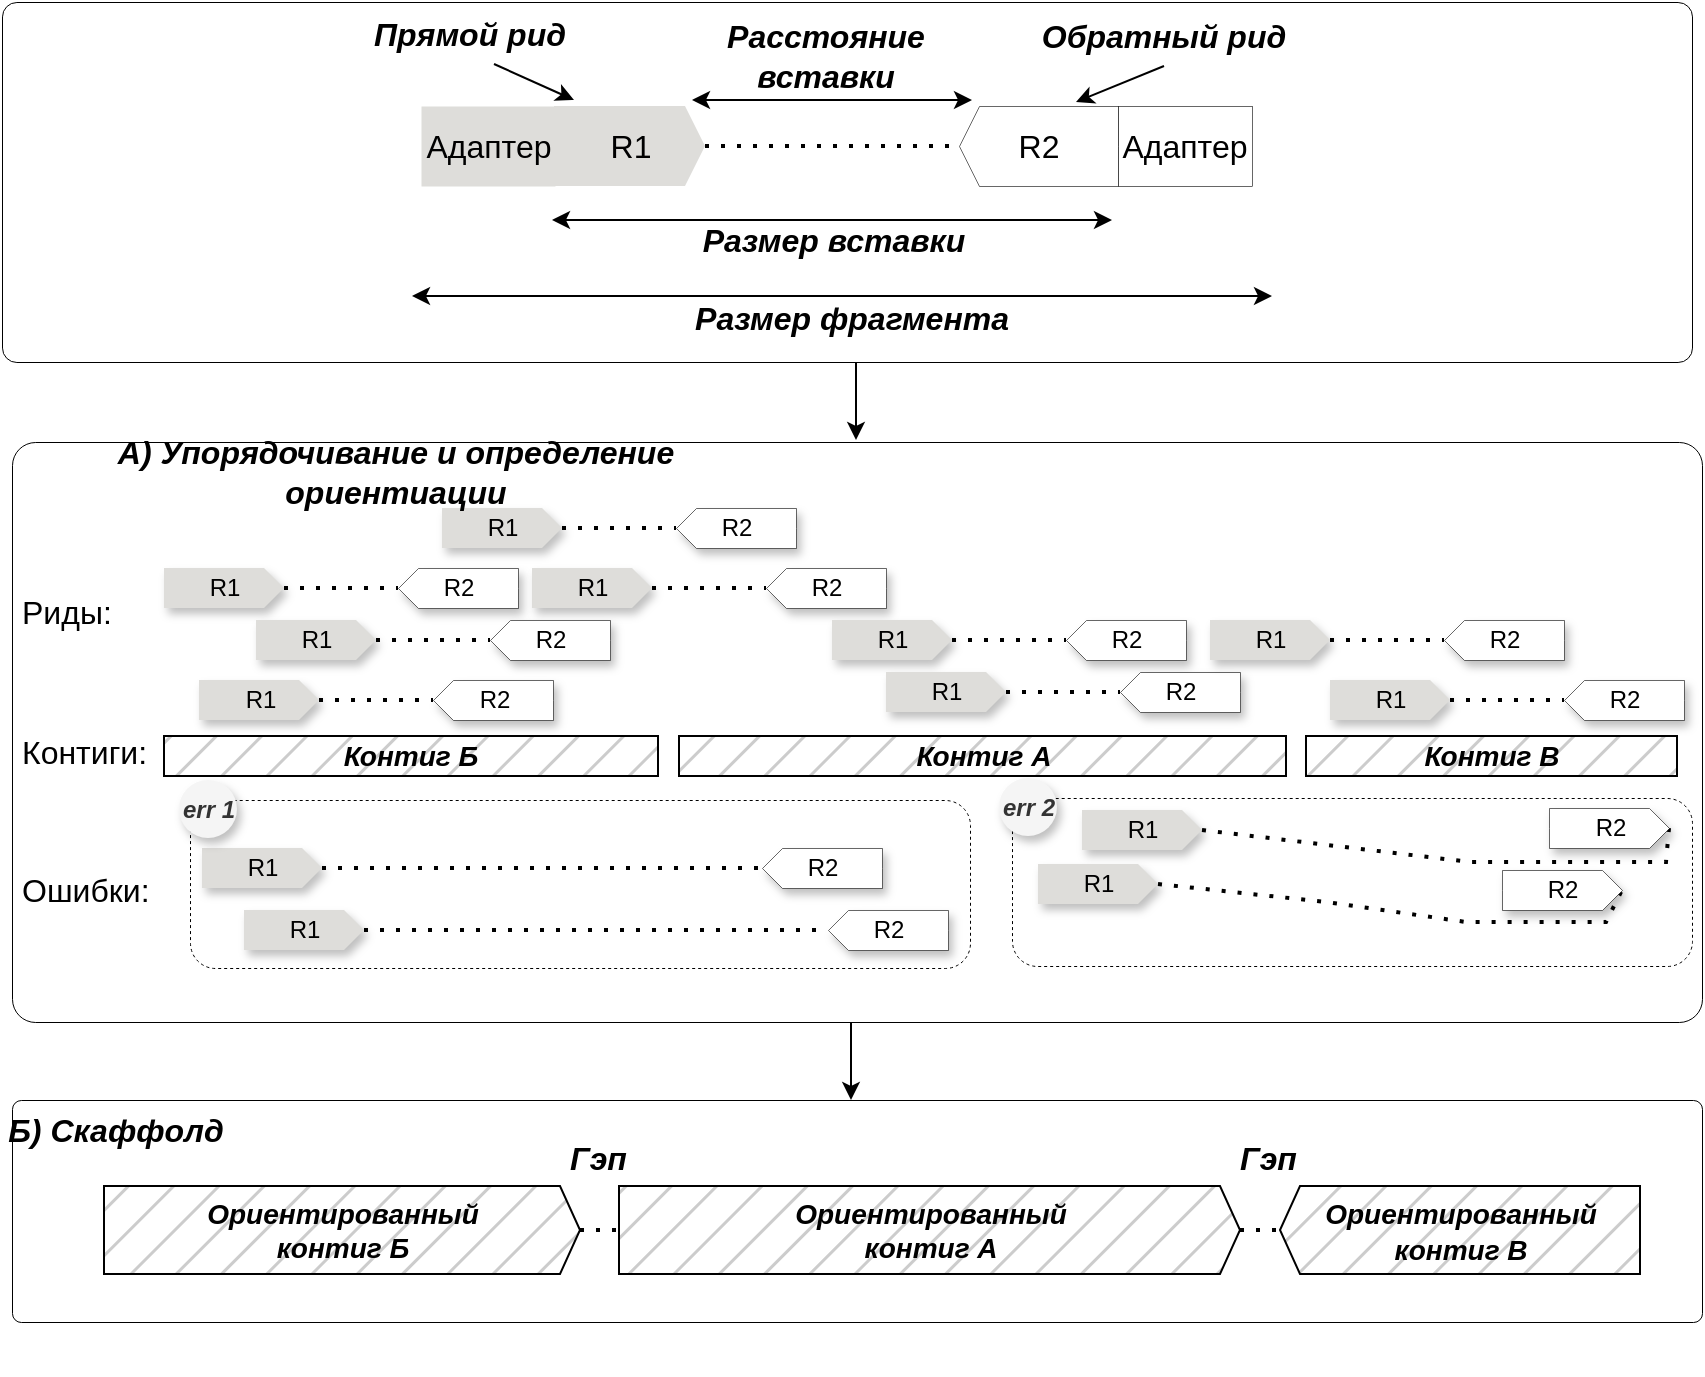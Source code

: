 <mxfile version="24.3.1" type="github">
  <diagram name="Page-1" id="klki8HAMNRLUYUzqoXMR">
    <mxGraphModel dx="2284" dy="759" grid="1" gridSize="10" guides="1" tooltips="1" connect="1" arrows="1" fold="1" page="1" pageScale="1" pageWidth="850" pageHeight="1100" math="0" shadow="0">
      <root>
        <mxCell id="0" />
        <mxCell id="1" parent="0" />
        <mxCell id="mCn4RHrA8flqjWo2P5Nm-230" value="" style="rounded=1;whiteSpace=wrap;html=1;fillColor=none;strokeWidth=0.5;arcSize=4;movable=0;resizable=0;rotatable=0;deletable=0;editable=0;locked=1;connectable=0;" vertex="1" parent="1">
          <mxGeometry x="-2" y="180" width="845" height="180" as="geometry" />
        </mxCell>
        <mxCell id="mCn4RHrA8flqjWo2P5Nm-262" value="&lt;font style=&quot;font-size: 16px;&quot;&gt;Адаптер&lt;/font&gt;" style="rounded=0;whiteSpace=wrap;html=1;strokeWidth=0.3;shadow=0;fillStyle=hatch;fillColor=none;" vertex="1" parent="1">
          <mxGeometry x="556" y="232" width="67" height="40" as="geometry" />
        </mxCell>
        <mxCell id="mCn4RHrA8flqjWo2P5Nm-232" value="" style="rounded=1;whiteSpace=wrap;html=1;fillColor=none;strokeWidth=0.5;arcSize=4;" vertex="1" parent="1">
          <mxGeometry x="3" y="729" width="845" height="111" as="geometry" />
        </mxCell>
        <mxCell id="mCn4RHrA8flqjWo2P5Nm-231" value="" style="rounded=1;whiteSpace=wrap;html=1;fillColor=none;strokeWidth=0.5;arcSize=4;" vertex="1" parent="1">
          <mxGeometry x="3" y="400" width="845" height="290" as="geometry" />
        </mxCell>
        <mxCell id="mCn4RHrA8flqjWo2P5Nm-222" value="" style="rounded=1;whiteSpace=wrap;html=1;fillColor=none;strokeWidth=0.5;dashed=1;" vertex="1" parent="1">
          <mxGeometry x="503" y="578" width="340" height="84" as="geometry" />
        </mxCell>
        <mxCell id="mCn4RHrA8flqjWo2P5Nm-53" value="&lt;font style=&quot;font-size: 16px;&quot;&gt;R1&lt;/font&gt;" style="html=1;shadow=0;dashed=0;align=center;verticalAlign=middle;shape=mxgraph.arrows2.arrow;dy=0;dx=10;notch=0;fillColor=#deddda;strokeColor=none;" vertex="1" parent="1">
          <mxGeometry x="274" y="232" width="75.5" height="40" as="geometry" />
        </mxCell>
        <mxCell id="mCn4RHrA8flqjWo2P5Nm-54" value="" style="endArrow=none;dashed=1;html=1;dashPattern=1 3;strokeWidth=2;rounded=0;exitX=1;exitY=0.5;exitDx=0;exitDy=0;exitPerimeter=0;entryX=1;entryY=0.5;entryDx=0;entryDy=0;entryPerimeter=0;" edge="1" parent="1" source="mCn4RHrA8flqjWo2P5Nm-53" target="mCn4RHrA8flqjWo2P5Nm-55">
          <mxGeometry width="50" height="50" relative="1" as="geometry">
            <mxPoint x="538.5" y="301" as="sourcePoint" />
            <mxPoint x="628.5" y="271" as="targetPoint" />
          </mxGeometry>
        </mxCell>
        <mxCell id="mCn4RHrA8flqjWo2P5Nm-55" value="&lt;font style=&quot;font-size: 16px;&quot;&gt;R2&lt;/font&gt;" style="html=1;shadow=0;dashed=0;align=center;verticalAlign=middle;shape=mxgraph.arrows2.arrow;dy=0;dx=10;notch=0;rotation=0;direction=west;strokeColor=default;strokeWidth=0.3;" vertex="1" parent="1">
          <mxGeometry x="476.5" y="232" width="79.5" height="40" as="geometry" />
        </mxCell>
        <mxCell id="mCn4RHrA8flqjWo2P5Nm-133" value="&lt;font style=&quot;font-size: 14px;&quot;&gt;&lt;i&gt;&lt;b&gt;Контиг &lt;/b&gt;&lt;/i&gt;&lt;i&gt;&lt;b&gt;Б&lt;/b&gt;&lt;/i&gt;&lt;/font&gt;" style="rounded=0;whiteSpace=wrap;html=1;strokeColor=default;gradientColor=none;gradientDirection=north;fillStyle=hatch;fillColor=#CCCCCC;" vertex="1" parent="1">
          <mxGeometry x="79" y="547" width="247" height="20" as="geometry" />
        </mxCell>
        <mxCell id="mCn4RHrA8flqjWo2P5Nm-134" value="&lt;font size=&quot;1&quot;&gt;&lt;i&gt;&lt;b style=&quot;font-size: 14px;&quot;&gt;Контиг&amp;nbsp;В&lt;/b&gt;&lt;/i&gt;&lt;/font&gt;" style="rounded=0;whiteSpace=wrap;html=1;strokeColor=default;gradientColor=none;gradientDirection=north;fillStyle=hatch;fillColor=#CCCCCC;" vertex="1" parent="1">
          <mxGeometry x="650" y="547" width="185.5" height="20" as="geometry" />
        </mxCell>
        <mxCell id="mCn4RHrA8flqjWo2P5Nm-135" value="&lt;font size=&quot;1&quot;&gt;&lt;i&gt;&lt;b style=&quot;font-size: 14px;&quot;&gt;Контиг A&lt;/b&gt;&lt;/i&gt;&lt;/font&gt;" style="rounded=0;whiteSpace=wrap;html=1;strokeColor=default;gradientColor=none;gradientDirection=north;fillStyle=hatch;fillColor=#CCCCCC;" vertex="1" parent="1">
          <mxGeometry x="336.5" y="547" width="303.5" height="20" as="geometry" />
        </mxCell>
        <mxCell id="mCn4RHrA8flqjWo2P5Nm-137" value="R1" style="html=1;shadow=1;dashed=0;align=center;verticalAlign=middle;shape=mxgraph.arrows2.arrow;dy=0;dx=10;notch=0;fillColor=#deddda;strokeColor=none;" vertex="1" parent="1">
          <mxGeometry x="263" y="463" width="60" height="20" as="geometry" />
        </mxCell>
        <mxCell id="mCn4RHrA8flqjWo2P5Nm-138" value="" style="endArrow=none;dashed=1;html=1;dashPattern=1 3;strokeWidth=2;rounded=0;exitX=1;exitY=0.5;exitDx=0;exitDy=0;exitPerimeter=0;entryX=1;entryY=0.5;entryDx=0;entryDy=0;entryPerimeter=0;" edge="1" parent="1" source="mCn4RHrA8flqjWo2P5Nm-137" target="mCn4RHrA8flqjWo2P5Nm-139">
          <mxGeometry width="50" height="50" relative="1" as="geometry">
            <mxPoint x="493" y="503" as="sourcePoint" />
            <mxPoint x="583" y="473" as="targetPoint" />
          </mxGeometry>
        </mxCell>
        <mxCell id="mCn4RHrA8flqjWo2P5Nm-139" value="R2" style="html=1;shadow=1;dashed=0;align=center;verticalAlign=middle;shape=mxgraph.arrows2.arrow;dy=0;dx=10;notch=0;rotation=0;direction=west;strokeColor=default;strokeWidth=0.3;" vertex="1" parent="1">
          <mxGeometry x="380" y="463" width="60" height="20" as="geometry" />
        </mxCell>
        <mxCell id="mCn4RHrA8flqjWo2P5Nm-143" value="R1" style="html=1;shadow=1;dashed=0;align=center;verticalAlign=middle;shape=mxgraph.arrows2.arrow;dy=0;dx=10;notch=0;fillColor=#deddda;strokeColor=none;" vertex="1" parent="1">
          <mxGeometry x="79" y="463" width="60" height="20" as="geometry" />
        </mxCell>
        <mxCell id="mCn4RHrA8flqjWo2P5Nm-144" value="" style="endArrow=none;dashed=1;html=1;dashPattern=1 3;strokeWidth=2;rounded=0;exitX=1;exitY=0.5;exitDx=0;exitDy=0;exitPerimeter=0;entryX=1;entryY=0.5;entryDx=0;entryDy=0;entryPerimeter=0;" edge="1" parent="1" source="mCn4RHrA8flqjWo2P5Nm-143" target="mCn4RHrA8flqjWo2P5Nm-145">
          <mxGeometry width="50" height="50" relative="1" as="geometry">
            <mxPoint x="309" y="503" as="sourcePoint" />
            <mxPoint x="399" y="473" as="targetPoint" />
          </mxGeometry>
        </mxCell>
        <mxCell id="mCn4RHrA8flqjWo2P5Nm-145" value="R2" style="html=1;shadow=1;dashed=0;align=center;verticalAlign=middle;shape=mxgraph.arrows2.arrow;dy=0;dx=10;notch=0;rotation=0;direction=west;strokeColor=default;strokeWidth=0.3;" vertex="1" parent="1">
          <mxGeometry x="196" y="463" width="60" height="20" as="geometry" />
        </mxCell>
        <mxCell id="mCn4RHrA8flqjWo2P5Nm-146" value="R1" style="html=1;shadow=1;dashed=0;align=center;verticalAlign=middle;shape=mxgraph.arrows2.arrow;dy=0;dx=10;notch=0;fillColor=#deddda;strokeColor=none;" vertex="1" parent="1">
          <mxGeometry x="125" y="489" width="60" height="20" as="geometry" />
        </mxCell>
        <mxCell id="mCn4RHrA8flqjWo2P5Nm-147" value="" style="endArrow=none;dashed=1;html=1;dashPattern=1 3;strokeWidth=2;rounded=0;exitX=1;exitY=0.5;exitDx=0;exitDy=0;exitPerimeter=0;entryX=1;entryY=0.5;entryDx=0;entryDy=0;entryPerimeter=0;" edge="1" parent="1" source="mCn4RHrA8flqjWo2P5Nm-146" target="mCn4RHrA8flqjWo2P5Nm-148">
          <mxGeometry width="50" height="50" relative="1" as="geometry">
            <mxPoint x="355" y="529" as="sourcePoint" />
            <mxPoint x="445" y="499" as="targetPoint" />
          </mxGeometry>
        </mxCell>
        <mxCell id="mCn4RHrA8flqjWo2P5Nm-148" value="R2" style="html=1;shadow=1;dashed=0;align=center;verticalAlign=middle;shape=mxgraph.arrows2.arrow;dy=0;dx=10;notch=0;rotation=0;direction=west;strokeColor=default;strokeWidth=0.3;" vertex="1" parent="1">
          <mxGeometry x="242" y="489" width="60" height="20" as="geometry" />
        </mxCell>
        <mxCell id="mCn4RHrA8flqjWo2P5Nm-149" value="R1" style="html=1;shadow=1;dashed=0;align=center;verticalAlign=middle;shape=mxgraph.arrows2.arrow;dy=0;dx=10;notch=0;fillColor=#deddda;strokeColor=none;" vertex="1" parent="1">
          <mxGeometry x="96.5" y="519" width="60" height="20" as="geometry" />
        </mxCell>
        <mxCell id="mCn4RHrA8flqjWo2P5Nm-150" value="" style="endArrow=none;dashed=1;html=1;dashPattern=1 3;strokeWidth=2;rounded=0;exitX=1;exitY=0.5;exitDx=0;exitDy=0;exitPerimeter=0;entryX=1;entryY=0.5;entryDx=0;entryDy=0;entryPerimeter=0;" edge="1" parent="1" source="mCn4RHrA8flqjWo2P5Nm-149" target="mCn4RHrA8flqjWo2P5Nm-151">
          <mxGeometry width="50" height="50" relative="1" as="geometry">
            <mxPoint x="326.5" y="559" as="sourcePoint" />
            <mxPoint x="416.5" y="529" as="targetPoint" />
          </mxGeometry>
        </mxCell>
        <mxCell id="mCn4RHrA8flqjWo2P5Nm-151" value="R2" style="html=1;shadow=1;dashed=0;align=center;verticalAlign=middle;shape=mxgraph.arrows2.arrow;dy=0;dx=10;notch=0;rotation=0;direction=west;strokeColor=default;strokeWidth=0.3;" vertex="1" parent="1">
          <mxGeometry x="213.5" y="519" width="60" height="20" as="geometry" />
        </mxCell>
        <mxCell id="mCn4RHrA8flqjWo2P5Nm-152" value="R1" style="html=1;shadow=1;dashed=0;align=center;verticalAlign=middle;shape=mxgraph.arrows2.arrow;dy=0;dx=10;notch=0;fillColor=#deddda;strokeColor=none;" vertex="1" parent="1">
          <mxGeometry x="98" y="603" width="60" height="20" as="geometry" />
        </mxCell>
        <mxCell id="mCn4RHrA8flqjWo2P5Nm-153" value="" style="endArrow=none;dashed=1;html=1;dashPattern=1 3;strokeWidth=2;rounded=0;exitX=1;exitY=0.5;exitDx=0;exitDy=0;exitPerimeter=0;entryX=1;entryY=0.5;entryDx=0;entryDy=0;entryPerimeter=0;" edge="1" parent="1" source="mCn4RHrA8flqjWo2P5Nm-152" target="mCn4RHrA8flqjWo2P5Nm-154">
          <mxGeometry width="50" height="50" relative="1" as="geometry">
            <mxPoint x="328" y="643" as="sourcePoint" />
            <mxPoint x="418" y="613" as="targetPoint" />
          </mxGeometry>
        </mxCell>
        <mxCell id="mCn4RHrA8flqjWo2P5Nm-154" value="R2" style="html=1;shadow=1;dashed=0;align=center;verticalAlign=middle;shape=mxgraph.arrows2.arrow;dy=0;dx=10;notch=0;rotation=0;direction=west;strokeColor=default;strokeWidth=0.3;" vertex="1" parent="1">
          <mxGeometry x="378" y="603" width="60" height="20" as="geometry" />
        </mxCell>
        <mxCell id="mCn4RHrA8flqjWo2P5Nm-155" value="R1" style="html=1;shadow=1;dashed=0;align=center;verticalAlign=middle;shape=mxgraph.arrows2.arrow;dy=0;dx=10;notch=0;fillColor=#deddda;strokeColor=none;" vertex="1" parent="1">
          <mxGeometry x="538" y="584" width="60" height="20" as="geometry" />
        </mxCell>
        <mxCell id="mCn4RHrA8flqjWo2P5Nm-156" value="" style="endArrow=none;dashed=1;html=1;dashPattern=1 3;strokeWidth=2;rounded=0;exitX=1;exitY=0.5;exitDx=0;exitDy=0;exitPerimeter=0;entryX=1;entryY=0.5;entryDx=0;entryDy=0;entryPerimeter=0;" edge="1" parent="1" source="mCn4RHrA8flqjWo2P5Nm-155" target="mCn4RHrA8flqjWo2P5Nm-157">
          <mxGeometry width="50" height="50" relative="1" as="geometry">
            <mxPoint x="691.5" y="638" as="sourcePoint" />
            <mxPoint x="781.5" y="608" as="targetPoint" />
            <Array as="points">
              <mxPoint x="732" y="610" />
              <mxPoint x="810" y="610" />
              <mxPoint x="830" y="610" />
            </Array>
          </mxGeometry>
        </mxCell>
        <mxCell id="mCn4RHrA8flqjWo2P5Nm-157" value="R2" style="html=1;shadow=1;dashed=0;align=center;verticalAlign=middle;shape=mxgraph.arrows2.arrow;dy=0;dx=10;notch=0;rotation=0;direction=east;strokeColor=default;strokeWidth=0.3;" vertex="1" parent="1">
          <mxGeometry x="771.5" y="583" width="60" height="20" as="geometry" />
        </mxCell>
        <mxCell id="mCn4RHrA8flqjWo2P5Nm-158" value="R1" style="html=1;shadow=1;dashed=0;align=center;verticalAlign=middle;shape=mxgraph.arrows2.arrow;dy=0;dx=10;notch=0;fillColor=#deddda;strokeColor=none;" vertex="1" parent="1">
          <mxGeometry x="218" y="433" width="60" height="20" as="geometry" />
        </mxCell>
        <mxCell id="mCn4RHrA8flqjWo2P5Nm-159" value="" style="endArrow=none;dashed=1;html=1;dashPattern=1 3;strokeWidth=2;rounded=0;exitX=1;exitY=0.5;exitDx=0;exitDy=0;exitPerimeter=0;entryX=1;entryY=0.5;entryDx=0;entryDy=0;entryPerimeter=0;" edge="1" parent="1" source="mCn4RHrA8flqjWo2P5Nm-158" target="mCn4RHrA8flqjWo2P5Nm-160">
          <mxGeometry width="50" height="50" relative="1" as="geometry">
            <mxPoint x="448" y="473" as="sourcePoint" />
            <mxPoint x="538" y="443" as="targetPoint" />
          </mxGeometry>
        </mxCell>
        <mxCell id="mCn4RHrA8flqjWo2P5Nm-160" value="R2" style="html=1;shadow=1;dashed=0;align=center;verticalAlign=middle;shape=mxgraph.arrows2.arrow;dy=0;dx=10;notch=0;rotation=0;direction=west;strokeColor=default;strokeWidth=0.3;" vertex="1" parent="1">
          <mxGeometry x="335" y="433" width="60" height="20" as="geometry" />
        </mxCell>
        <mxCell id="mCn4RHrA8flqjWo2P5Nm-177" value="R1" style="html=1;shadow=1;dashed=0;align=center;verticalAlign=middle;shape=mxgraph.arrows2.arrow;dy=0;dx=10;notch=0;fillColor=#deddda;strokeColor=none;" vertex="1" parent="1">
          <mxGeometry x="516" y="611" width="60" height="20" as="geometry" />
        </mxCell>
        <mxCell id="mCn4RHrA8flqjWo2P5Nm-178" value="" style="endArrow=none;dashed=1;html=1;dashPattern=1 3;strokeWidth=2;rounded=0;exitX=1;exitY=0.5;exitDx=0;exitDy=0;exitPerimeter=0;entryX=1;entryY=0.5;entryDx=0;entryDy=0;entryPerimeter=0;" edge="1" parent="1" source="mCn4RHrA8flqjWo2P5Nm-177" target="mCn4RHrA8flqjWo2P5Nm-179">
          <mxGeometry width="50" height="50" relative="1" as="geometry">
            <mxPoint x="654.5" y="683" as="sourcePoint" />
            <mxPoint x="744.5" y="653" as="targetPoint" />
            <Array as="points">
              <mxPoint x="660" y="630" />
              <mxPoint x="730" y="640" />
              <mxPoint x="800" y="640" />
            </Array>
          </mxGeometry>
        </mxCell>
        <mxCell id="mCn4RHrA8flqjWo2P5Nm-179" value="R2" style="html=1;shadow=1;dashed=0;align=center;verticalAlign=middle;shape=mxgraph.arrows2.arrow;dy=0;dx=10;notch=0;rotation=0;direction=east;strokeColor=default;strokeWidth=0.3;" vertex="1" parent="1">
          <mxGeometry x="748" y="614" width="60" height="20" as="geometry" />
        </mxCell>
        <mxCell id="mCn4RHrA8flqjWo2P5Nm-186" value="R1" style="html=1;shadow=1;dashed=0;align=center;verticalAlign=middle;shape=mxgraph.arrows2.arrow;dy=0;dx=10;notch=0;fillColor=#deddda;strokeColor=none;" vertex="1" parent="1">
          <mxGeometry x="413" y="489" width="60" height="20" as="geometry" />
        </mxCell>
        <mxCell id="mCn4RHrA8flqjWo2P5Nm-187" value="" style="endArrow=none;dashed=1;html=1;dashPattern=1 3;strokeWidth=2;rounded=0;exitX=1;exitY=0.5;exitDx=0;exitDy=0;exitPerimeter=0;entryX=1;entryY=0.5;entryDx=0;entryDy=0;entryPerimeter=0;" edge="1" parent="1" source="mCn4RHrA8flqjWo2P5Nm-186" target="mCn4RHrA8flqjWo2P5Nm-188">
          <mxGeometry width="50" height="50" relative="1" as="geometry">
            <mxPoint x="643" y="529" as="sourcePoint" />
            <mxPoint x="733" y="499" as="targetPoint" />
          </mxGeometry>
        </mxCell>
        <mxCell id="mCn4RHrA8flqjWo2P5Nm-188" value="R2" style="html=1;shadow=1;dashed=0;align=center;verticalAlign=middle;shape=mxgraph.arrows2.arrow;dy=0;dx=10;notch=0;rotation=0;direction=west;strokeColor=default;strokeWidth=0.3;" vertex="1" parent="1">
          <mxGeometry x="530" y="489" width="60" height="20" as="geometry" />
        </mxCell>
        <mxCell id="mCn4RHrA8flqjWo2P5Nm-189" value="R1" style="html=1;shadow=1;dashed=0;align=center;verticalAlign=middle;shape=mxgraph.arrows2.arrow;dy=0;dx=10;notch=0;fillColor=#deddda;strokeColor=none;" vertex="1" parent="1">
          <mxGeometry x="440" y="515" width="60" height="20" as="geometry" />
        </mxCell>
        <mxCell id="mCn4RHrA8flqjWo2P5Nm-190" value="" style="endArrow=none;dashed=1;html=1;dashPattern=1 3;strokeWidth=2;rounded=0;exitX=1;exitY=0.5;exitDx=0;exitDy=0;exitPerimeter=0;entryX=1;entryY=0.5;entryDx=0;entryDy=0;entryPerimeter=0;" edge="1" parent="1" source="mCn4RHrA8flqjWo2P5Nm-189" target="mCn4RHrA8flqjWo2P5Nm-191">
          <mxGeometry width="50" height="50" relative="1" as="geometry">
            <mxPoint x="670" y="555" as="sourcePoint" />
            <mxPoint x="760" y="525" as="targetPoint" />
          </mxGeometry>
        </mxCell>
        <mxCell id="mCn4RHrA8flqjWo2P5Nm-191" value="R2" style="html=1;shadow=1;dashed=0;align=center;verticalAlign=middle;shape=mxgraph.arrows2.arrow;dy=0;dx=10;notch=0;rotation=0;direction=west;strokeColor=default;strokeWidth=0.3;" vertex="1" parent="1">
          <mxGeometry x="557" y="515" width="60" height="20" as="geometry" />
        </mxCell>
        <mxCell id="mCn4RHrA8flqjWo2P5Nm-192" value="R1" style="html=1;shadow=1;dashed=0;align=center;verticalAlign=middle;shape=mxgraph.arrows2.arrow;dy=0;dx=10;notch=0;fillColor=#deddda;strokeColor=none;" vertex="1" parent="1">
          <mxGeometry x="119" y="634" width="60" height="20" as="geometry" />
        </mxCell>
        <mxCell id="mCn4RHrA8flqjWo2P5Nm-193" value="" style="endArrow=none;dashed=1;html=1;dashPattern=1 3;strokeWidth=2;rounded=0;exitX=1;exitY=0.5;exitDx=0;exitDy=0;exitPerimeter=0;entryX=1;entryY=0.5;entryDx=0;entryDy=0;entryPerimeter=0;" edge="1" parent="1" source="mCn4RHrA8flqjWo2P5Nm-192" target="mCn4RHrA8flqjWo2P5Nm-194">
          <mxGeometry width="50" height="50" relative="1" as="geometry">
            <mxPoint x="349" y="674" as="sourcePoint" />
            <mxPoint x="439" y="644" as="targetPoint" />
          </mxGeometry>
        </mxCell>
        <mxCell id="mCn4RHrA8flqjWo2P5Nm-194" value="R2" style="html=1;shadow=1;dashed=0;align=center;verticalAlign=middle;shape=mxgraph.arrows2.arrow;dy=0;dx=10;notch=0;rotation=0;direction=west;strokeColor=default;strokeWidth=0.3;" vertex="1" parent="1">
          <mxGeometry x="411" y="634" width="60" height="20" as="geometry" />
        </mxCell>
        <mxCell id="mCn4RHrA8flqjWo2P5Nm-195" value="R1" style="html=1;shadow=1;dashed=0;align=center;verticalAlign=middle;shape=mxgraph.arrows2.arrow;dy=0;dx=10;notch=0;fillColor=#deddda;strokeColor=none;" vertex="1" parent="1">
          <mxGeometry x="662" y="519" width="60" height="20" as="geometry" />
        </mxCell>
        <mxCell id="mCn4RHrA8flqjWo2P5Nm-196" value="" style="endArrow=none;dashed=1;html=1;dashPattern=1 3;strokeWidth=2;rounded=0;exitX=1;exitY=0.5;exitDx=0;exitDy=0;exitPerimeter=0;entryX=1;entryY=0.5;entryDx=0;entryDy=0;entryPerimeter=0;" edge="1" parent="1" source="mCn4RHrA8flqjWo2P5Nm-195" target="mCn4RHrA8flqjWo2P5Nm-197">
          <mxGeometry width="50" height="50" relative="1" as="geometry">
            <mxPoint x="892" y="559" as="sourcePoint" />
            <mxPoint x="982" y="529" as="targetPoint" />
          </mxGeometry>
        </mxCell>
        <mxCell id="mCn4RHrA8flqjWo2P5Nm-197" value="R2" style="html=1;shadow=1;dashed=0;align=center;verticalAlign=middle;shape=mxgraph.arrows2.arrow;dy=0;dx=10;notch=0;rotation=0;direction=west;strokeColor=default;strokeWidth=0.3;" vertex="1" parent="1">
          <mxGeometry x="779" y="519" width="60" height="20" as="geometry" />
        </mxCell>
        <mxCell id="mCn4RHrA8flqjWo2P5Nm-198" value="R1" style="html=1;shadow=1;dashed=0;align=center;verticalAlign=middle;shape=mxgraph.arrows2.arrow;dy=0;dx=10;notch=0;fillColor=#deddda;strokeColor=none;" vertex="1" parent="1">
          <mxGeometry x="602" y="489" width="60" height="20" as="geometry" />
        </mxCell>
        <mxCell id="mCn4RHrA8flqjWo2P5Nm-199" value="" style="endArrow=none;dashed=1;html=1;dashPattern=1 3;strokeWidth=2;rounded=0;exitX=1;exitY=0.5;exitDx=0;exitDy=0;exitPerimeter=0;entryX=1;entryY=0.5;entryDx=0;entryDy=0;entryPerimeter=0;" edge="1" parent="1" source="mCn4RHrA8flqjWo2P5Nm-198" target="mCn4RHrA8flqjWo2P5Nm-200">
          <mxGeometry width="50" height="50" relative="1" as="geometry">
            <mxPoint x="832" y="529" as="sourcePoint" />
            <mxPoint x="922" y="499" as="targetPoint" />
          </mxGeometry>
        </mxCell>
        <mxCell id="mCn4RHrA8flqjWo2P5Nm-200" value="R2" style="html=1;shadow=1;dashed=0;align=center;verticalAlign=middle;shape=mxgraph.arrows2.arrow;dy=0;dx=10;notch=0;rotation=0;direction=west;strokeColor=default;strokeWidth=0.3;" vertex="1" parent="1">
          <mxGeometry x="719" y="489" width="60" height="20" as="geometry" />
        </mxCell>
        <mxCell id="mCn4RHrA8flqjWo2P5Nm-211" value="&lt;font style=&quot;font-size: 14px;&quot;&gt;&lt;i&gt;&lt;b&gt;Ориентированный&lt;br&gt;контиг &lt;/b&gt;&lt;/i&gt;&lt;i&gt;&lt;b&gt;Б&lt;/b&gt;&lt;/i&gt;&lt;/font&gt;" style="html=1;shadow=0;dashed=0;align=center;verticalAlign=middle;shape=mxgraph.arrows2.arrow;dy=0;dx=10;notch=0;fillColor=#CCCCCC;strokeColor=default;fillStyle=hatch;gradientColor=none;" vertex="1" parent="1">
          <mxGeometry x="49" y="772" width="238" height="44" as="geometry" />
        </mxCell>
        <mxCell id="mCn4RHrA8flqjWo2P5Nm-219" value="" style="rounded=1;whiteSpace=wrap;html=1;fillColor=none;strokeWidth=0.5;dashed=1;" vertex="1" parent="1">
          <mxGeometry x="92" y="579" width="390" height="84" as="geometry" />
        </mxCell>
        <mxCell id="mCn4RHrA8flqjWo2P5Nm-221" value="&lt;i&gt;&lt;b&gt;err 1&lt;br&gt;&lt;/b&gt;&lt;/i&gt;" style="ellipse;whiteSpace=wrap;html=1;aspect=fixed;strokeColor=none;fillColor=#f5f5f5;fontColor=#333333;shadow=1;" vertex="1" parent="1">
          <mxGeometry x="86.5" y="569" width="29" height="29" as="geometry" />
        </mxCell>
        <mxCell id="mCn4RHrA8flqjWo2P5Nm-223" value="&lt;i&gt;&lt;b&gt;err 2&lt;/b&gt;&lt;/i&gt;" style="ellipse;whiteSpace=wrap;html=1;aspect=fixed;strokeColor=none;fillColor=#f5f5f5;fontColor=#333333;shadow=1;" vertex="1" parent="1">
          <mxGeometry x="496.5" y="568" width="29" height="29" as="geometry" />
        </mxCell>
        <mxCell id="mCn4RHrA8flqjWo2P5Nm-225" value="&lt;font size=&quot;1&quot;&gt;&lt;i&gt;&lt;b style=&quot;font-size: 14px;&quot;&gt;Ориентированный&lt;br&gt;контиг&amp;nbsp;А&lt;/b&gt;&lt;/i&gt;&lt;/font&gt;" style="html=1;shadow=0;dashed=0;align=center;verticalAlign=middle;shape=mxgraph.arrows2.arrow;dy=0;dx=10;notch=0;fillColor=#CCCCCC;strokeColor=default;fillStyle=hatch;gradientColor=none;" vertex="1" parent="1">
          <mxGeometry x="306.5" y="772" width="310.5" height="44" as="geometry" />
        </mxCell>
        <mxCell id="mCn4RHrA8flqjWo2P5Nm-226" value="&lt;font style=&quot;font-size: 15px;&quot;&gt;&lt;i style=&quot;font-size: 14px;&quot;&gt;&lt;b&gt;Ориентированный&lt;br&gt;контиг&amp;nbsp;В&lt;/b&gt;&lt;/i&gt;&lt;/font&gt;" style="html=1;shadow=0;dashed=0;align=center;verticalAlign=middle;shape=mxgraph.arrows2.arrow;dy=0;dx=10;notch=0;fillColor=#CCCCCC;strokeColor=default;fillStyle=hatch;gradientColor=none;direction=west;" vertex="1" parent="1">
          <mxGeometry x="637" y="772" width="180" height="44" as="geometry" />
        </mxCell>
        <mxCell id="mCn4RHrA8flqjWo2P5Nm-227" value="" style="endArrow=none;dashed=1;html=1;dashPattern=1 3;strokeWidth=2;rounded=0;entryX=0;entryY=0.5;entryDx=0;entryDy=0;entryPerimeter=0;exitX=1;exitY=0.5;exitDx=0;exitDy=0;exitPerimeter=0;" edge="1" parent="1" source="mCn4RHrA8flqjWo2P5Nm-211" target="mCn4RHrA8flqjWo2P5Nm-225">
          <mxGeometry width="50" height="50" relative="1" as="geometry">
            <mxPoint x="287" y="782" as="sourcePoint" />
            <mxPoint x="337" y="732" as="targetPoint" />
          </mxGeometry>
        </mxCell>
        <mxCell id="mCn4RHrA8flqjWo2P5Nm-228" value="" style="endArrow=none;dashed=1;html=1;dashPattern=1 3;strokeWidth=2;rounded=0;entryX=1;entryY=0.5;entryDx=0;entryDy=0;entryPerimeter=0;exitX=1;exitY=0.5;exitDx=0;exitDy=0;exitPerimeter=0;" edge="1" parent="1" source="mCn4RHrA8flqjWo2P5Nm-225" target="mCn4RHrA8flqjWo2P5Nm-226">
          <mxGeometry width="50" height="50" relative="1" as="geometry">
            <mxPoint x="619" y="782" as="sourcePoint" />
            <mxPoint x="639" y="782" as="targetPoint" />
          </mxGeometry>
        </mxCell>
        <mxCell id="mCn4RHrA8flqjWo2P5Nm-233" value="" style="endArrow=classic;html=1;rounded=0;entryX=0.5;entryY=0;entryDx=0;entryDy=0;exitX=0.5;exitY=1;exitDx=0;exitDy=0;" edge="1" parent="1">
          <mxGeometry width="50" height="50" relative="1" as="geometry">
            <mxPoint x="422.5" y="690" as="sourcePoint" />
            <mxPoint x="422.5" y="729" as="targetPoint" />
          </mxGeometry>
        </mxCell>
        <mxCell id="mCn4RHrA8flqjWo2P5Nm-234" value="" style="endArrow=classic;html=1;rounded=0;entryX=0.5;entryY=0;entryDx=0;entryDy=0;exitX=0.5;exitY=1;exitDx=0;exitDy=0;" edge="1" parent="1">
          <mxGeometry width="50" height="50" relative="1" as="geometry">
            <mxPoint x="425" y="360" as="sourcePoint" />
            <mxPoint x="425" y="399" as="targetPoint" />
          </mxGeometry>
        </mxCell>
        <mxCell id="mCn4RHrA8flqjWo2P5Nm-242" value="&lt;font size=&quot;1&quot;&gt;&lt;i&gt;&lt;b style=&quot;font-size: 16px;&quot;&gt;A) Упорядочивание и определение ориентиации&lt;br&gt;&lt;/b&gt;&lt;/i&gt;&lt;/font&gt;" style="text;html=1;align=center;verticalAlign=middle;whiteSpace=wrap;rounded=0;" vertex="1" parent="1">
          <mxGeometry y="400" width="390" height="30" as="geometry" />
        </mxCell>
        <mxCell id="mCn4RHrA8flqjWo2P5Nm-243" value="&lt;div align=&quot;left&quot;&gt;&lt;font size=&quot;1&quot;&gt;&lt;i&gt;&lt;b style=&quot;font-size: 16px;&quot;&gt;Б) Скаффолд&lt;/b&gt;&lt;/i&gt;&lt;/font&gt;&lt;br&gt;&lt;/div&gt;" style="text;html=1;align=center;verticalAlign=middle;whiteSpace=wrap;rounded=0;" vertex="1" parent="1">
          <mxGeometry y="729" width="110" height="30" as="geometry" />
        </mxCell>
        <mxCell id="mCn4RHrA8flqjWo2P5Nm-244" value="&lt;i&gt;&lt;b&gt;&lt;font style=&quot;font-size: 16px;&quot;&gt;Гэп&lt;/font&gt;&lt;/b&gt;&lt;/i&gt;" style="text;whiteSpace=wrap;html=1;" vertex="1" parent="1">
          <mxGeometry x="279.5" y="742" width="30" height="30" as="geometry" />
        </mxCell>
        <mxCell id="mCn4RHrA8flqjWo2P5Nm-245" value="&lt;font size=&quot;1&quot;&gt;&lt;i&gt;&lt;b style=&quot;font-size: 16px;&quot;&gt;Гэп&lt;/b&gt;&lt;/i&gt;&lt;/font&gt;" style="text;whiteSpace=wrap;html=1;" vertex="1" parent="1">
          <mxGeometry x="614.5" y="742" width="30" height="30" as="geometry" />
        </mxCell>
        <mxCell id="mCn4RHrA8flqjWo2P5Nm-247" value="" style="ellipse;whiteSpace=wrap;html=1;fillColor=none;strokeColor=none;" vertex="1" parent="1">
          <mxGeometry x="795" y="836" width="30" height="30" as="geometry" />
        </mxCell>
        <mxCell id="mCn4RHrA8flqjWo2P5Nm-248" value="&lt;font style=&quot;font-size: 16px;&quot;&gt;Риды:&lt;/font&gt;" style="text;html=1;align=left;verticalAlign=middle;whiteSpace=wrap;rounded=0;" vertex="1" parent="1">
          <mxGeometry x="6" y="470" width="60" height="30" as="geometry" />
        </mxCell>
        <mxCell id="mCn4RHrA8flqjWo2P5Nm-249" value="&lt;font style=&quot;font-size: 16px;&quot;&gt;Контиги:&lt;/font&gt;" style="text;html=1;align=left;verticalAlign=middle;whiteSpace=wrap;rounded=0;" vertex="1" parent="1">
          <mxGeometry x="6" y="540" width="60" height="30" as="geometry" />
        </mxCell>
        <mxCell id="mCn4RHrA8flqjWo2P5Nm-250" value="&lt;font style=&quot;font-size: 16px;&quot;&gt;Ошибки:&lt;/font&gt;" style="text;html=1;align=left;verticalAlign=middle;whiteSpace=wrap;rounded=0;" vertex="1" parent="1">
          <mxGeometry x="6" y="609" width="60" height="30" as="geometry" />
        </mxCell>
        <mxCell id="mCn4RHrA8flqjWo2P5Nm-252" value="" style="endArrow=classic;html=1;rounded=0;entryX=0;entryY=0;entryDx=0;entryDy=40;entryPerimeter=0;" edge="1" parent="1">
          <mxGeometry width="50" height="50" relative="1" as="geometry">
            <mxPoint x="244" y="211" as="sourcePoint" />
            <mxPoint x="284" y="229" as="targetPoint" />
          </mxGeometry>
        </mxCell>
        <mxCell id="mCn4RHrA8flqjWo2P5Nm-253" value="" style="endArrow=classic;html=1;rounded=0;entryX=0;entryY=0;entryDx=0;entryDy=40;entryPerimeter=0;" edge="1" parent="1">
          <mxGeometry width="50" height="50" relative="1" as="geometry">
            <mxPoint x="579" y="212" as="sourcePoint" />
            <mxPoint x="535" y="230" as="targetPoint" />
          </mxGeometry>
        </mxCell>
        <mxCell id="mCn4RHrA8flqjWo2P5Nm-255" value="&lt;font style=&quot;font-size: 16px;&quot;&gt;&lt;b&gt;&lt;i&gt;Обратный рид&lt;/i&gt;&lt;/b&gt;&lt;/font&gt;" style="text;html=1;align=center;verticalAlign=middle;whiteSpace=wrap;rounded=0;" vertex="1" parent="1">
          <mxGeometry x="508.5" y="182" width="140" height="30" as="geometry" />
        </mxCell>
        <mxCell id="mCn4RHrA8flqjWo2P5Nm-256" value="&lt;font style=&quot;font-size: 16px;&quot;&gt;&lt;b&gt;&lt;i&gt;Прямой рид&lt;/i&gt;&lt;/b&gt;&lt;/font&gt;" style="text;html=1;align=center;verticalAlign=middle;whiteSpace=wrap;rounded=0;" vertex="1" parent="1">
          <mxGeometry x="162" y="181" width="140" height="30" as="geometry" />
        </mxCell>
        <mxCell id="mCn4RHrA8flqjWo2P5Nm-257" value="&lt;font style=&quot;font-size: 16px;&quot;&gt;&lt;b&gt;&lt;i&gt;Расстояние вставки&lt;/i&gt;&lt;/b&gt;&lt;/font&gt;" style="text;html=1;align=center;verticalAlign=middle;whiteSpace=wrap;rounded=0;" vertex="1" parent="1">
          <mxGeometry x="340" y="192" width="140" height="30" as="geometry" />
        </mxCell>
        <mxCell id="mCn4RHrA8flqjWo2P5Nm-258" value="" style="endArrow=classic;html=1;rounded=0;startArrow=classic;startFill=1;" edge="1" parent="1">
          <mxGeometry width="50" height="50" relative="1" as="geometry">
            <mxPoint x="483" y="229" as="sourcePoint" />
            <mxPoint x="343" y="229" as="targetPoint" />
          </mxGeometry>
        </mxCell>
        <mxCell id="mCn4RHrA8flqjWo2P5Nm-259" value="" style="endArrow=classic;html=1;rounded=0;startArrow=classic;startFill=1;" edge="1" parent="1">
          <mxGeometry width="50" height="50" relative="1" as="geometry">
            <mxPoint x="553" y="289" as="sourcePoint" />
            <mxPoint x="273" y="289" as="targetPoint" />
          </mxGeometry>
        </mxCell>
        <mxCell id="mCn4RHrA8flqjWo2P5Nm-260" value="&lt;font style=&quot;font-size: 16px;&quot;&gt;&lt;b&gt;&lt;i&gt;Размер вставки&lt;/i&gt;&lt;/b&gt;&lt;/font&gt;" style="text;html=1;align=center;verticalAlign=middle;whiteSpace=wrap;rounded=0;" vertex="1" parent="1">
          <mxGeometry x="343.5" y="284" width="140" height="30" as="geometry" />
        </mxCell>
        <mxCell id="mCn4RHrA8flqjWo2P5Nm-263" value="&lt;font style=&quot;font-size: 16px;&quot;&gt;Адаптер&lt;/font&gt;" style="rounded=0;whiteSpace=wrap;html=1;strokeWidth=0.3;shadow=0;fillStyle=auto;fillColor=#deddda;strokeColor=none;" vertex="1" parent="1">
          <mxGeometry x="207.5" y="232" width="67" height="40" as="geometry" />
        </mxCell>
        <mxCell id="mCn4RHrA8flqjWo2P5Nm-264" value="" style="endArrow=classic;html=1;rounded=0;startArrow=classic;startFill=1;" edge="1" parent="1">
          <mxGeometry width="50" height="50" relative="1" as="geometry">
            <mxPoint x="633" y="327" as="sourcePoint" />
            <mxPoint x="203" y="327" as="targetPoint" />
          </mxGeometry>
        </mxCell>
        <mxCell id="mCn4RHrA8flqjWo2P5Nm-265" value="&lt;font style=&quot;font-size: 16px;&quot;&gt;&lt;b&gt;&lt;i&gt;Размер фрагмента&lt;br&gt;&lt;/i&gt;&lt;/b&gt;&lt;/font&gt;" style="text;html=1;align=center;verticalAlign=middle;whiteSpace=wrap;rounded=0;" vertex="1" parent="1">
          <mxGeometry x="343" y="323" width="160" height="30" as="geometry" />
        </mxCell>
      </root>
    </mxGraphModel>
  </diagram>
</mxfile>
